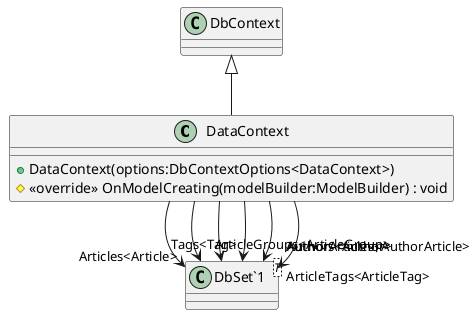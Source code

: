 @startuml
class DataContext {
    + DataContext(options:DbContextOptions<DataContext>)
    # <<override>> OnModelCreating(modelBuilder:ModelBuilder) : void
}
class "DbSet`1"<T> {
}
DbContext <|-- DataContext
DataContext --> "Articles<Article>" "DbSet`1"
DataContext --> "ArticleGroups<ArticleGroup>" "DbSet`1"
DataContext --> "Authors<Author>" "DbSet`1"
DataContext --> "Tags<Tag>" "DbSet`1"
DataContext --> "AuthorArticles<AuthorArticle>" "DbSet`1"
DataContext --> "ArticleTags<ArticleTag>" "DbSet`1"
@enduml
